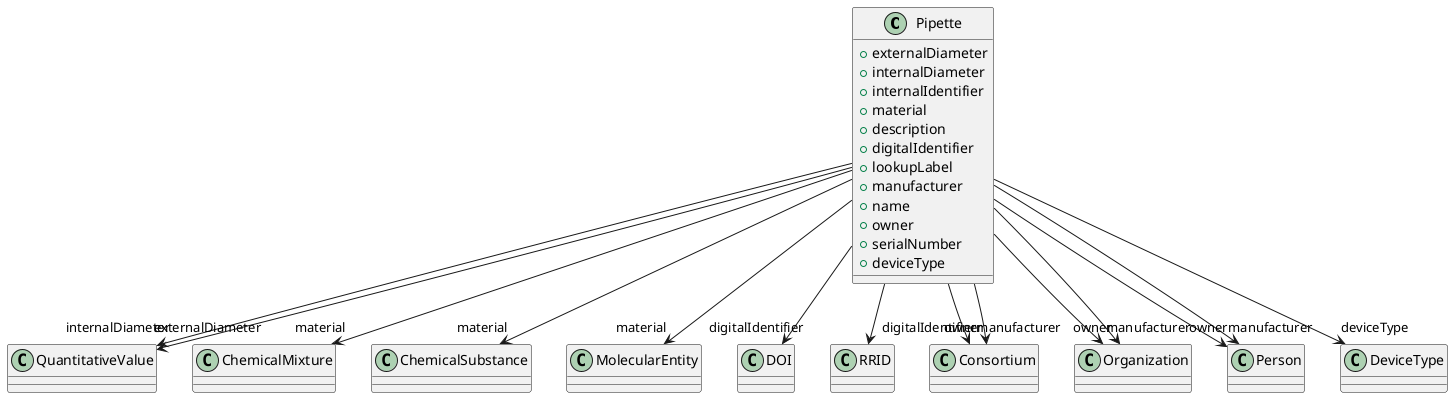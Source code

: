 @startuml
class Pipette {
+externalDiameter
+internalDiameter
+internalIdentifier
+material
+description
+digitalIdentifier
+lookupLabel
+manufacturer
+name
+owner
+serialNumber
+deviceType

}
Pipette -d-> "externalDiameter" QuantitativeValue
Pipette -d-> "internalDiameter" QuantitativeValue
Pipette -d-> "material" ChemicalMixture
Pipette -d-> "material" ChemicalSubstance
Pipette -d-> "material" MolecularEntity
Pipette -d-> "digitalIdentifier" DOI
Pipette -d-> "digitalIdentifier" RRID
Pipette -d-> "manufacturer" Consortium
Pipette -d-> "manufacturer" Organization
Pipette -d-> "manufacturer" Person
Pipette -d-> "owner" Consortium
Pipette -d-> "owner" Organization
Pipette -d-> "owner" Person
Pipette -d-> "deviceType" DeviceType

@enduml